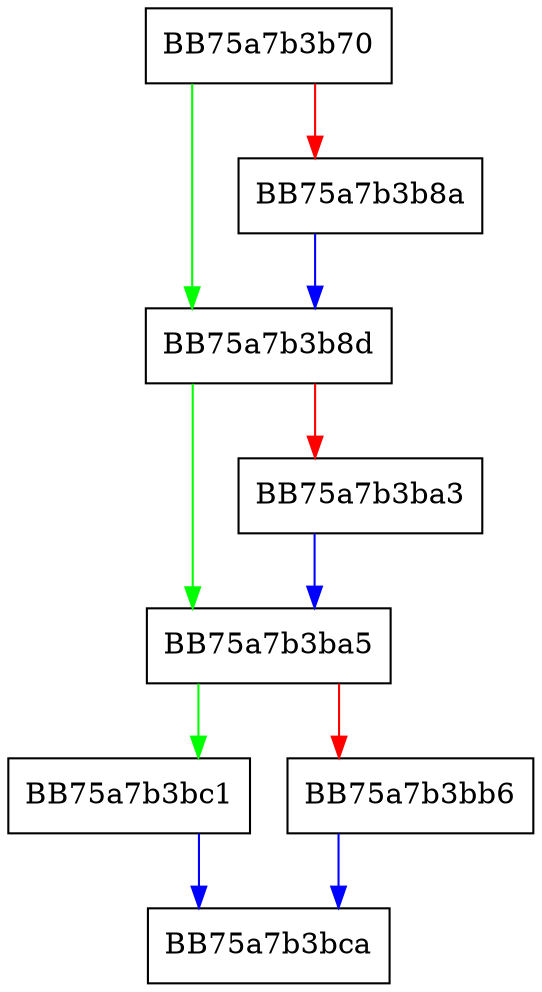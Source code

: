 digraph FPU_fcom {
  node [shape="box"];
  graph [splines=ortho];
  BB75a7b3b70 -> BB75a7b3b8d [color="green"];
  BB75a7b3b70 -> BB75a7b3b8a [color="red"];
  BB75a7b3b8a -> BB75a7b3b8d [color="blue"];
  BB75a7b3b8d -> BB75a7b3ba5 [color="green"];
  BB75a7b3b8d -> BB75a7b3ba3 [color="red"];
  BB75a7b3ba3 -> BB75a7b3ba5 [color="blue"];
  BB75a7b3ba5 -> BB75a7b3bc1 [color="green"];
  BB75a7b3ba5 -> BB75a7b3bb6 [color="red"];
  BB75a7b3bb6 -> BB75a7b3bca [color="blue"];
  BB75a7b3bc1 -> BB75a7b3bca [color="blue"];
}